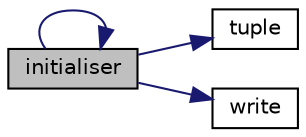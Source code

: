 digraph "initialiser"
{
 // LATEX_PDF_SIZE
  edge [fontname="Helvetica",fontsize="10",labelfontname="Helvetica",labelfontsize="10"];
  node [fontname="Helvetica",fontsize="10",shape=record];
  rankdir="LR";
  Node1 [label="initialiser",height=0.2,width=0.4,color="black", fillcolor="grey75", style="filled", fontcolor="black",tooltip="Lit un fichier .txt pour initialiser le labyrinthe."];
  Node1 -> Node1 [color="midnightblue",fontsize="10",style="solid",fontname="Helvetica"];
  Node1 -> Node2 [color="midnightblue",fontsize="10",style="solid",fontname="Helvetica"];
  Node2 [label="tuple",height=0.2,width=0.4,color="black", fillcolor="white", style="filled",URL="$vecteur3_d_8cpp.html#ac464ede94b2cb4d8d0101f8653c0f31c",tooltip="Création d'un vecteur à trois coordonnées."];
  Node1 -> Node3 [color="midnightblue",fontsize="10",style="solid",fontname="Helvetica"];
  Node3 [label="write",height=0.2,width=0.4,color="black", fillcolor="white", style="filled",URL="$tableau2_d_8cpp.html#ac59d14ce7a8df3fe5f7a66f208de09ba",tooltip="Remplir une case du tableau avec un Item."];
}
